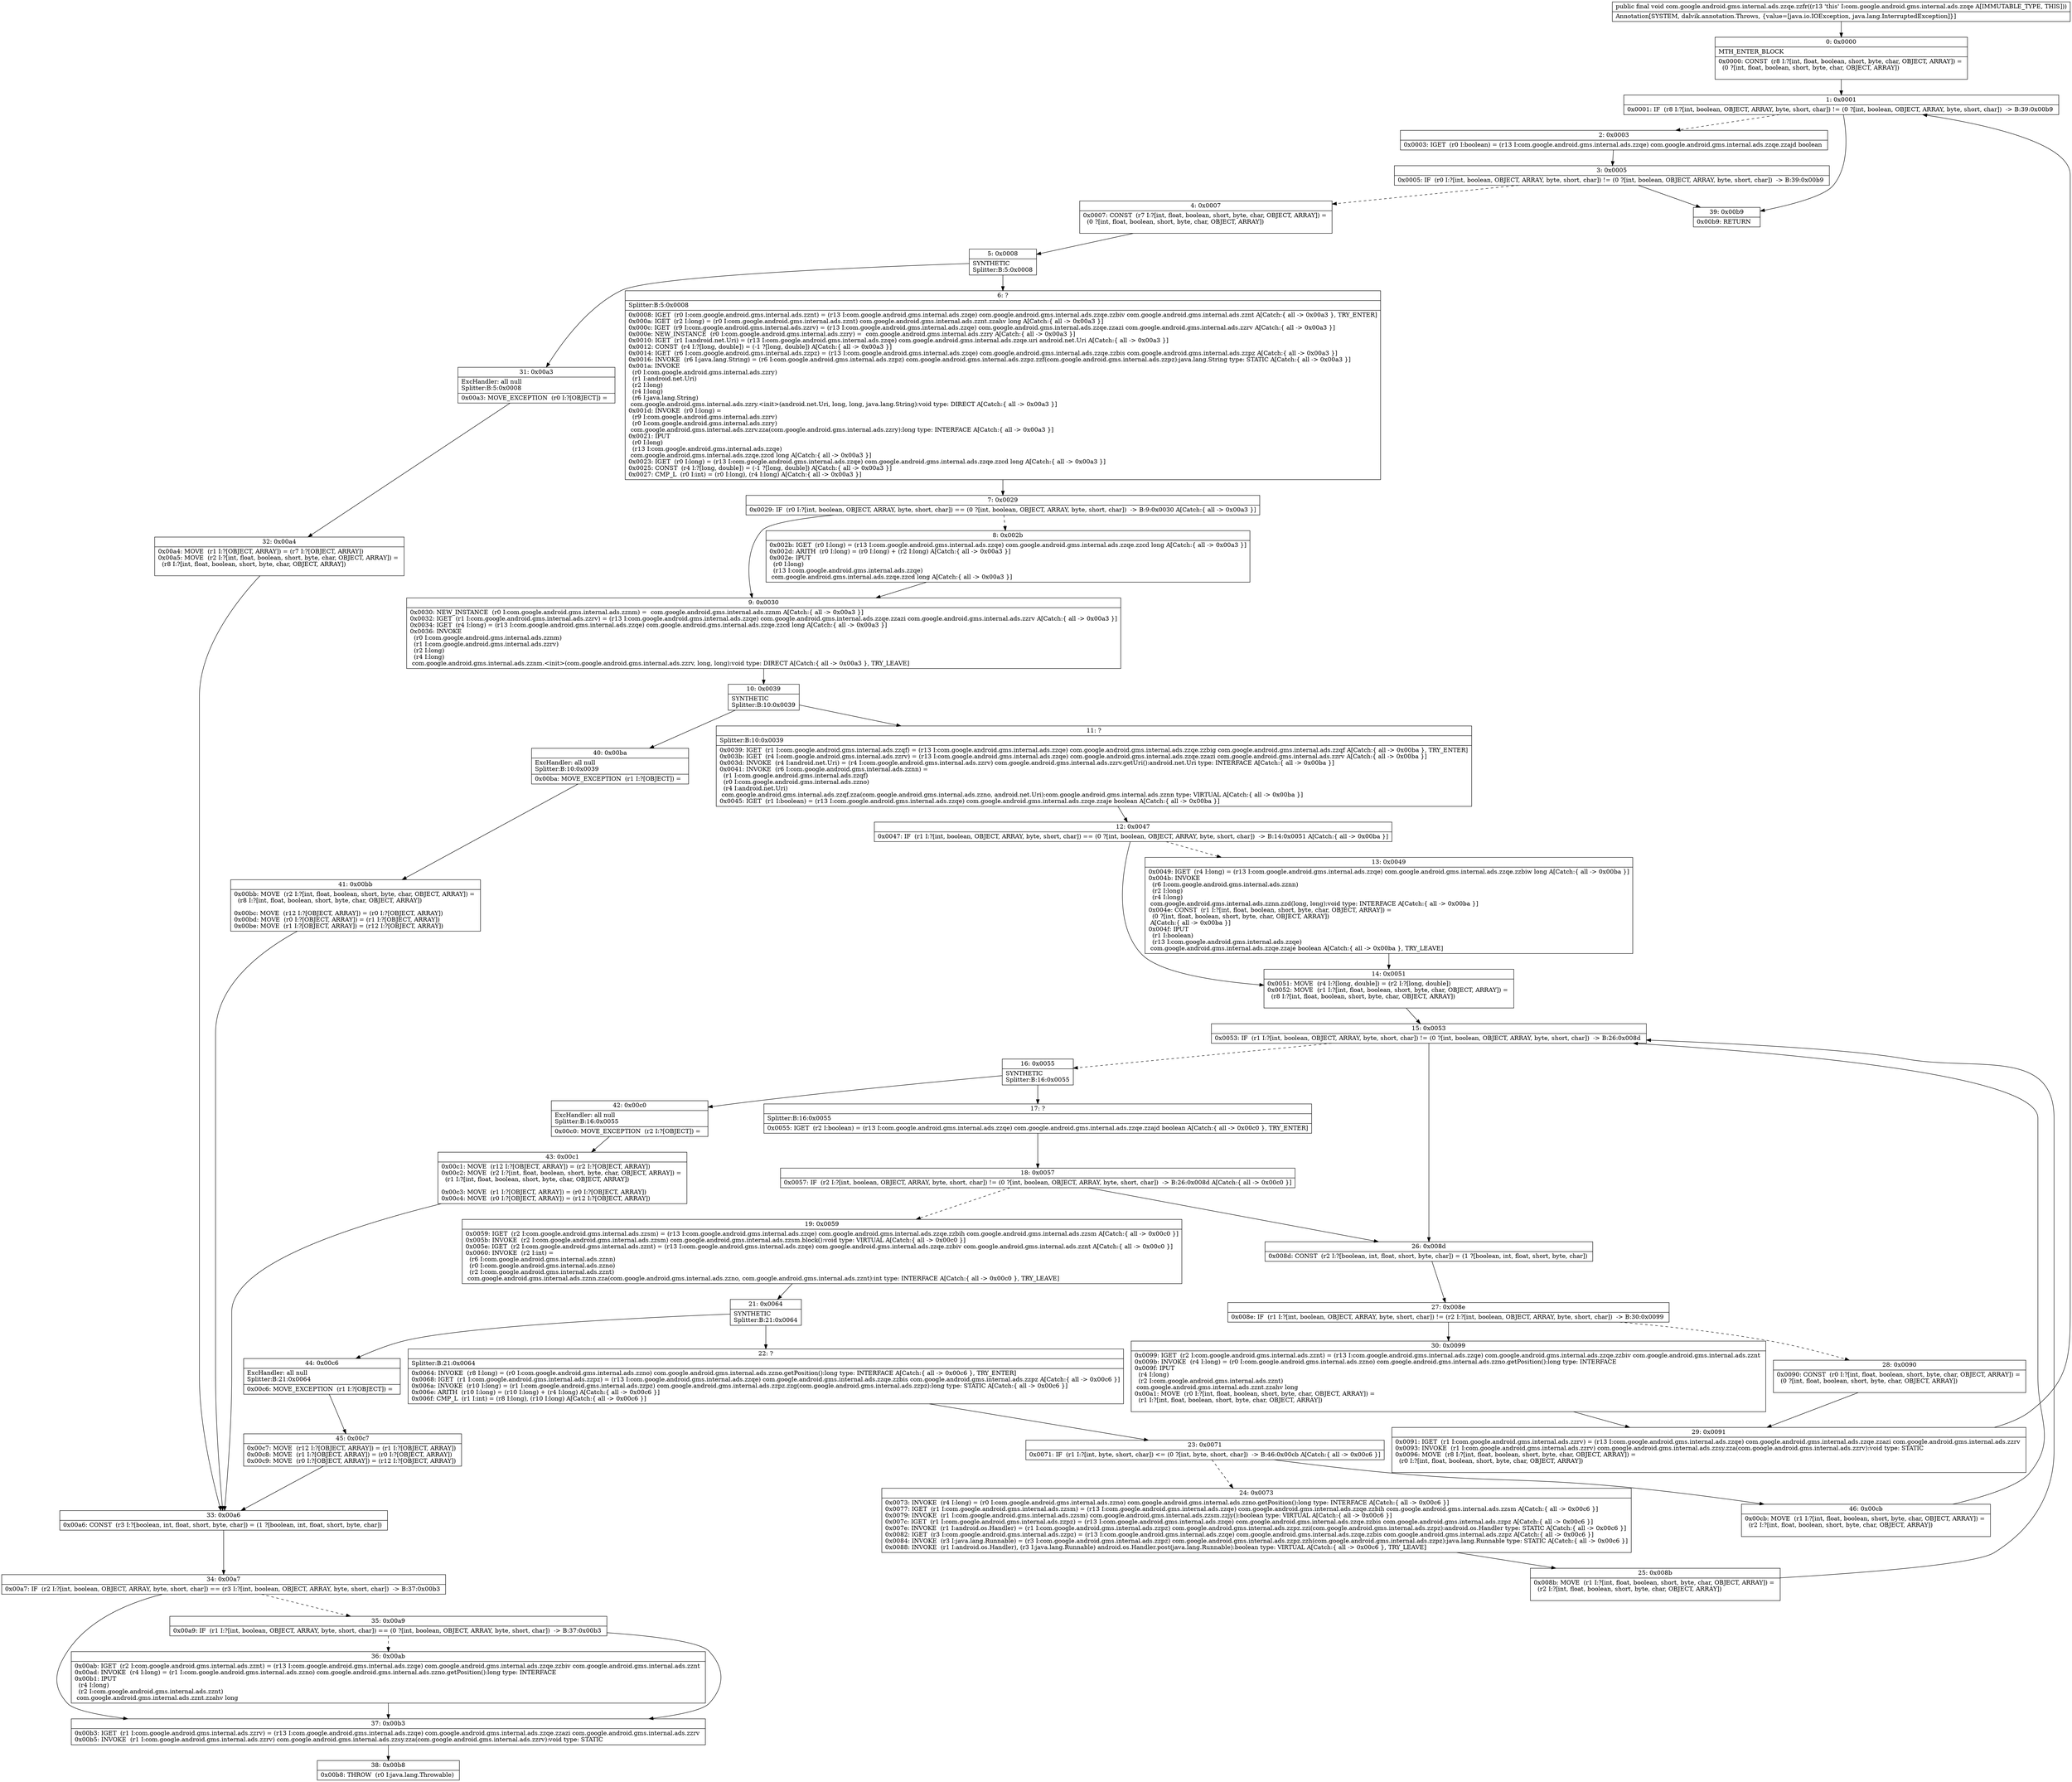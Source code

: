 digraph "CFG forcom.google.android.gms.internal.ads.zzqe.zzfr()V" {
Node_0 [shape=record,label="{0\:\ 0x0000|MTH_ENTER_BLOCK\l|0x0000: CONST  (r8 I:?[int, float, boolean, short, byte, char, OBJECT, ARRAY]) = \l  (0 ?[int, float, boolean, short, byte, char, OBJECT, ARRAY])\l \l}"];
Node_1 [shape=record,label="{1\:\ 0x0001|0x0001: IF  (r8 I:?[int, boolean, OBJECT, ARRAY, byte, short, char]) != (0 ?[int, boolean, OBJECT, ARRAY, byte, short, char])  \-\> B:39:0x00b9 \l}"];
Node_2 [shape=record,label="{2\:\ 0x0003|0x0003: IGET  (r0 I:boolean) = (r13 I:com.google.android.gms.internal.ads.zzqe) com.google.android.gms.internal.ads.zzqe.zzajd boolean \l}"];
Node_3 [shape=record,label="{3\:\ 0x0005|0x0005: IF  (r0 I:?[int, boolean, OBJECT, ARRAY, byte, short, char]) != (0 ?[int, boolean, OBJECT, ARRAY, byte, short, char])  \-\> B:39:0x00b9 \l}"];
Node_4 [shape=record,label="{4\:\ 0x0007|0x0007: CONST  (r7 I:?[int, float, boolean, short, byte, char, OBJECT, ARRAY]) = \l  (0 ?[int, float, boolean, short, byte, char, OBJECT, ARRAY])\l \l}"];
Node_5 [shape=record,label="{5\:\ 0x0008|SYNTHETIC\lSplitter:B:5:0x0008\l}"];
Node_6 [shape=record,label="{6\:\ ?|Splitter:B:5:0x0008\l|0x0008: IGET  (r0 I:com.google.android.gms.internal.ads.zznt) = (r13 I:com.google.android.gms.internal.ads.zzqe) com.google.android.gms.internal.ads.zzqe.zzbiv com.google.android.gms.internal.ads.zznt A[Catch:\{ all \-\> 0x00a3 \}, TRY_ENTER]\l0x000a: IGET  (r2 I:long) = (r0 I:com.google.android.gms.internal.ads.zznt) com.google.android.gms.internal.ads.zznt.zzahv long A[Catch:\{ all \-\> 0x00a3 \}]\l0x000c: IGET  (r9 I:com.google.android.gms.internal.ads.zzrv) = (r13 I:com.google.android.gms.internal.ads.zzqe) com.google.android.gms.internal.ads.zzqe.zzazi com.google.android.gms.internal.ads.zzrv A[Catch:\{ all \-\> 0x00a3 \}]\l0x000e: NEW_INSTANCE  (r0 I:com.google.android.gms.internal.ads.zzry) =  com.google.android.gms.internal.ads.zzry A[Catch:\{ all \-\> 0x00a3 \}]\l0x0010: IGET  (r1 I:android.net.Uri) = (r13 I:com.google.android.gms.internal.ads.zzqe) com.google.android.gms.internal.ads.zzqe.uri android.net.Uri A[Catch:\{ all \-\> 0x00a3 \}]\l0x0012: CONST  (r4 I:?[long, double]) = (\-1 ?[long, double]) A[Catch:\{ all \-\> 0x00a3 \}]\l0x0014: IGET  (r6 I:com.google.android.gms.internal.ads.zzpz) = (r13 I:com.google.android.gms.internal.ads.zzqe) com.google.android.gms.internal.ads.zzqe.zzbis com.google.android.gms.internal.ads.zzpz A[Catch:\{ all \-\> 0x00a3 \}]\l0x0016: INVOKE  (r6 I:java.lang.String) = (r6 I:com.google.android.gms.internal.ads.zzpz) com.google.android.gms.internal.ads.zzpz.zzf(com.google.android.gms.internal.ads.zzpz):java.lang.String type: STATIC A[Catch:\{ all \-\> 0x00a3 \}]\l0x001a: INVOKE  \l  (r0 I:com.google.android.gms.internal.ads.zzry)\l  (r1 I:android.net.Uri)\l  (r2 I:long)\l  (r4 I:long)\l  (r6 I:java.lang.String)\l com.google.android.gms.internal.ads.zzry.\<init\>(android.net.Uri, long, long, java.lang.String):void type: DIRECT A[Catch:\{ all \-\> 0x00a3 \}]\l0x001d: INVOKE  (r0 I:long) = \l  (r9 I:com.google.android.gms.internal.ads.zzrv)\l  (r0 I:com.google.android.gms.internal.ads.zzry)\l com.google.android.gms.internal.ads.zzrv.zza(com.google.android.gms.internal.ads.zzry):long type: INTERFACE A[Catch:\{ all \-\> 0x00a3 \}]\l0x0021: IPUT  \l  (r0 I:long)\l  (r13 I:com.google.android.gms.internal.ads.zzqe)\l com.google.android.gms.internal.ads.zzqe.zzcd long A[Catch:\{ all \-\> 0x00a3 \}]\l0x0023: IGET  (r0 I:long) = (r13 I:com.google.android.gms.internal.ads.zzqe) com.google.android.gms.internal.ads.zzqe.zzcd long A[Catch:\{ all \-\> 0x00a3 \}]\l0x0025: CONST  (r4 I:?[long, double]) = (\-1 ?[long, double]) A[Catch:\{ all \-\> 0x00a3 \}]\l0x0027: CMP_L  (r0 I:int) = (r0 I:long), (r4 I:long) A[Catch:\{ all \-\> 0x00a3 \}]\l}"];
Node_7 [shape=record,label="{7\:\ 0x0029|0x0029: IF  (r0 I:?[int, boolean, OBJECT, ARRAY, byte, short, char]) == (0 ?[int, boolean, OBJECT, ARRAY, byte, short, char])  \-\> B:9:0x0030 A[Catch:\{ all \-\> 0x00a3 \}]\l}"];
Node_8 [shape=record,label="{8\:\ 0x002b|0x002b: IGET  (r0 I:long) = (r13 I:com.google.android.gms.internal.ads.zzqe) com.google.android.gms.internal.ads.zzqe.zzcd long A[Catch:\{ all \-\> 0x00a3 \}]\l0x002d: ARITH  (r0 I:long) = (r0 I:long) + (r2 I:long) A[Catch:\{ all \-\> 0x00a3 \}]\l0x002e: IPUT  \l  (r0 I:long)\l  (r13 I:com.google.android.gms.internal.ads.zzqe)\l com.google.android.gms.internal.ads.zzqe.zzcd long A[Catch:\{ all \-\> 0x00a3 \}]\l}"];
Node_9 [shape=record,label="{9\:\ 0x0030|0x0030: NEW_INSTANCE  (r0 I:com.google.android.gms.internal.ads.zznm) =  com.google.android.gms.internal.ads.zznm A[Catch:\{ all \-\> 0x00a3 \}]\l0x0032: IGET  (r1 I:com.google.android.gms.internal.ads.zzrv) = (r13 I:com.google.android.gms.internal.ads.zzqe) com.google.android.gms.internal.ads.zzqe.zzazi com.google.android.gms.internal.ads.zzrv A[Catch:\{ all \-\> 0x00a3 \}]\l0x0034: IGET  (r4 I:long) = (r13 I:com.google.android.gms.internal.ads.zzqe) com.google.android.gms.internal.ads.zzqe.zzcd long A[Catch:\{ all \-\> 0x00a3 \}]\l0x0036: INVOKE  \l  (r0 I:com.google.android.gms.internal.ads.zznm)\l  (r1 I:com.google.android.gms.internal.ads.zzrv)\l  (r2 I:long)\l  (r4 I:long)\l com.google.android.gms.internal.ads.zznm.\<init\>(com.google.android.gms.internal.ads.zzrv, long, long):void type: DIRECT A[Catch:\{ all \-\> 0x00a3 \}, TRY_LEAVE]\l}"];
Node_10 [shape=record,label="{10\:\ 0x0039|SYNTHETIC\lSplitter:B:10:0x0039\l}"];
Node_11 [shape=record,label="{11\:\ ?|Splitter:B:10:0x0039\l|0x0039: IGET  (r1 I:com.google.android.gms.internal.ads.zzqf) = (r13 I:com.google.android.gms.internal.ads.zzqe) com.google.android.gms.internal.ads.zzqe.zzbig com.google.android.gms.internal.ads.zzqf A[Catch:\{ all \-\> 0x00ba \}, TRY_ENTER]\l0x003b: IGET  (r4 I:com.google.android.gms.internal.ads.zzrv) = (r13 I:com.google.android.gms.internal.ads.zzqe) com.google.android.gms.internal.ads.zzqe.zzazi com.google.android.gms.internal.ads.zzrv A[Catch:\{ all \-\> 0x00ba \}]\l0x003d: INVOKE  (r4 I:android.net.Uri) = (r4 I:com.google.android.gms.internal.ads.zzrv) com.google.android.gms.internal.ads.zzrv.getUri():android.net.Uri type: INTERFACE A[Catch:\{ all \-\> 0x00ba \}]\l0x0041: INVOKE  (r6 I:com.google.android.gms.internal.ads.zznn) = \l  (r1 I:com.google.android.gms.internal.ads.zzqf)\l  (r0 I:com.google.android.gms.internal.ads.zzno)\l  (r4 I:android.net.Uri)\l com.google.android.gms.internal.ads.zzqf.zza(com.google.android.gms.internal.ads.zzno, android.net.Uri):com.google.android.gms.internal.ads.zznn type: VIRTUAL A[Catch:\{ all \-\> 0x00ba \}]\l0x0045: IGET  (r1 I:boolean) = (r13 I:com.google.android.gms.internal.ads.zzqe) com.google.android.gms.internal.ads.zzqe.zzaje boolean A[Catch:\{ all \-\> 0x00ba \}]\l}"];
Node_12 [shape=record,label="{12\:\ 0x0047|0x0047: IF  (r1 I:?[int, boolean, OBJECT, ARRAY, byte, short, char]) == (0 ?[int, boolean, OBJECT, ARRAY, byte, short, char])  \-\> B:14:0x0051 A[Catch:\{ all \-\> 0x00ba \}]\l}"];
Node_13 [shape=record,label="{13\:\ 0x0049|0x0049: IGET  (r4 I:long) = (r13 I:com.google.android.gms.internal.ads.zzqe) com.google.android.gms.internal.ads.zzqe.zzbiw long A[Catch:\{ all \-\> 0x00ba \}]\l0x004b: INVOKE  \l  (r6 I:com.google.android.gms.internal.ads.zznn)\l  (r2 I:long)\l  (r4 I:long)\l com.google.android.gms.internal.ads.zznn.zzd(long, long):void type: INTERFACE A[Catch:\{ all \-\> 0x00ba \}]\l0x004e: CONST  (r1 I:?[int, float, boolean, short, byte, char, OBJECT, ARRAY]) = \l  (0 ?[int, float, boolean, short, byte, char, OBJECT, ARRAY])\l A[Catch:\{ all \-\> 0x00ba \}]\l0x004f: IPUT  \l  (r1 I:boolean)\l  (r13 I:com.google.android.gms.internal.ads.zzqe)\l com.google.android.gms.internal.ads.zzqe.zzaje boolean A[Catch:\{ all \-\> 0x00ba \}, TRY_LEAVE]\l}"];
Node_14 [shape=record,label="{14\:\ 0x0051|0x0051: MOVE  (r4 I:?[long, double]) = (r2 I:?[long, double]) \l0x0052: MOVE  (r1 I:?[int, float, boolean, short, byte, char, OBJECT, ARRAY]) = \l  (r8 I:?[int, float, boolean, short, byte, char, OBJECT, ARRAY])\l \l}"];
Node_15 [shape=record,label="{15\:\ 0x0053|0x0053: IF  (r1 I:?[int, boolean, OBJECT, ARRAY, byte, short, char]) != (0 ?[int, boolean, OBJECT, ARRAY, byte, short, char])  \-\> B:26:0x008d \l}"];
Node_16 [shape=record,label="{16\:\ 0x0055|SYNTHETIC\lSplitter:B:16:0x0055\l}"];
Node_17 [shape=record,label="{17\:\ ?|Splitter:B:16:0x0055\l|0x0055: IGET  (r2 I:boolean) = (r13 I:com.google.android.gms.internal.ads.zzqe) com.google.android.gms.internal.ads.zzqe.zzajd boolean A[Catch:\{ all \-\> 0x00c0 \}, TRY_ENTER]\l}"];
Node_18 [shape=record,label="{18\:\ 0x0057|0x0057: IF  (r2 I:?[int, boolean, OBJECT, ARRAY, byte, short, char]) != (0 ?[int, boolean, OBJECT, ARRAY, byte, short, char])  \-\> B:26:0x008d A[Catch:\{ all \-\> 0x00c0 \}]\l}"];
Node_19 [shape=record,label="{19\:\ 0x0059|0x0059: IGET  (r2 I:com.google.android.gms.internal.ads.zzsm) = (r13 I:com.google.android.gms.internal.ads.zzqe) com.google.android.gms.internal.ads.zzqe.zzbih com.google.android.gms.internal.ads.zzsm A[Catch:\{ all \-\> 0x00c0 \}]\l0x005b: INVOKE  (r2 I:com.google.android.gms.internal.ads.zzsm) com.google.android.gms.internal.ads.zzsm.block():void type: VIRTUAL A[Catch:\{ all \-\> 0x00c0 \}]\l0x005e: IGET  (r2 I:com.google.android.gms.internal.ads.zznt) = (r13 I:com.google.android.gms.internal.ads.zzqe) com.google.android.gms.internal.ads.zzqe.zzbiv com.google.android.gms.internal.ads.zznt A[Catch:\{ all \-\> 0x00c0 \}]\l0x0060: INVOKE  (r2 I:int) = \l  (r6 I:com.google.android.gms.internal.ads.zznn)\l  (r0 I:com.google.android.gms.internal.ads.zzno)\l  (r2 I:com.google.android.gms.internal.ads.zznt)\l com.google.android.gms.internal.ads.zznn.zza(com.google.android.gms.internal.ads.zzno, com.google.android.gms.internal.ads.zznt):int type: INTERFACE A[Catch:\{ all \-\> 0x00c0 \}, TRY_LEAVE]\l}"];
Node_21 [shape=record,label="{21\:\ 0x0064|SYNTHETIC\lSplitter:B:21:0x0064\l}"];
Node_22 [shape=record,label="{22\:\ ?|Splitter:B:21:0x0064\l|0x0064: INVOKE  (r8 I:long) = (r0 I:com.google.android.gms.internal.ads.zzno) com.google.android.gms.internal.ads.zzno.getPosition():long type: INTERFACE A[Catch:\{ all \-\> 0x00c6 \}, TRY_ENTER]\l0x0068: IGET  (r1 I:com.google.android.gms.internal.ads.zzpz) = (r13 I:com.google.android.gms.internal.ads.zzqe) com.google.android.gms.internal.ads.zzqe.zzbis com.google.android.gms.internal.ads.zzpz A[Catch:\{ all \-\> 0x00c6 \}]\l0x006a: INVOKE  (r10 I:long) = (r1 I:com.google.android.gms.internal.ads.zzpz) com.google.android.gms.internal.ads.zzpz.zzg(com.google.android.gms.internal.ads.zzpz):long type: STATIC A[Catch:\{ all \-\> 0x00c6 \}]\l0x006e: ARITH  (r10 I:long) = (r10 I:long) + (r4 I:long) A[Catch:\{ all \-\> 0x00c6 \}]\l0x006f: CMP_L  (r1 I:int) = (r8 I:long), (r10 I:long) A[Catch:\{ all \-\> 0x00c6 \}]\l}"];
Node_23 [shape=record,label="{23\:\ 0x0071|0x0071: IF  (r1 I:?[int, byte, short, char]) \<= (0 ?[int, byte, short, char])  \-\> B:46:0x00cb A[Catch:\{ all \-\> 0x00c6 \}]\l}"];
Node_24 [shape=record,label="{24\:\ 0x0073|0x0073: INVOKE  (r4 I:long) = (r0 I:com.google.android.gms.internal.ads.zzno) com.google.android.gms.internal.ads.zzno.getPosition():long type: INTERFACE A[Catch:\{ all \-\> 0x00c6 \}]\l0x0077: IGET  (r1 I:com.google.android.gms.internal.ads.zzsm) = (r13 I:com.google.android.gms.internal.ads.zzqe) com.google.android.gms.internal.ads.zzqe.zzbih com.google.android.gms.internal.ads.zzsm A[Catch:\{ all \-\> 0x00c6 \}]\l0x0079: INVOKE  (r1 I:com.google.android.gms.internal.ads.zzsm) com.google.android.gms.internal.ads.zzsm.zzjy():boolean type: VIRTUAL A[Catch:\{ all \-\> 0x00c6 \}]\l0x007c: IGET  (r1 I:com.google.android.gms.internal.ads.zzpz) = (r13 I:com.google.android.gms.internal.ads.zzqe) com.google.android.gms.internal.ads.zzqe.zzbis com.google.android.gms.internal.ads.zzpz A[Catch:\{ all \-\> 0x00c6 \}]\l0x007e: INVOKE  (r1 I:android.os.Handler) = (r1 I:com.google.android.gms.internal.ads.zzpz) com.google.android.gms.internal.ads.zzpz.zzi(com.google.android.gms.internal.ads.zzpz):android.os.Handler type: STATIC A[Catch:\{ all \-\> 0x00c6 \}]\l0x0082: IGET  (r3 I:com.google.android.gms.internal.ads.zzpz) = (r13 I:com.google.android.gms.internal.ads.zzqe) com.google.android.gms.internal.ads.zzqe.zzbis com.google.android.gms.internal.ads.zzpz A[Catch:\{ all \-\> 0x00c6 \}]\l0x0084: INVOKE  (r3 I:java.lang.Runnable) = (r3 I:com.google.android.gms.internal.ads.zzpz) com.google.android.gms.internal.ads.zzpz.zzh(com.google.android.gms.internal.ads.zzpz):java.lang.Runnable type: STATIC A[Catch:\{ all \-\> 0x00c6 \}]\l0x0088: INVOKE  (r1 I:android.os.Handler), (r3 I:java.lang.Runnable) android.os.Handler.post(java.lang.Runnable):boolean type: VIRTUAL A[Catch:\{ all \-\> 0x00c6 \}, TRY_LEAVE]\l}"];
Node_25 [shape=record,label="{25\:\ 0x008b|0x008b: MOVE  (r1 I:?[int, float, boolean, short, byte, char, OBJECT, ARRAY]) = \l  (r2 I:?[int, float, boolean, short, byte, char, OBJECT, ARRAY])\l \l}"];
Node_26 [shape=record,label="{26\:\ 0x008d|0x008d: CONST  (r2 I:?[boolean, int, float, short, byte, char]) = (1 ?[boolean, int, float, short, byte, char]) \l}"];
Node_27 [shape=record,label="{27\:\ 0x008e|0x008e: IF  (r1 I:?[int, boolean, OBJECT, ARRAY, byte, short, char]) != (r2 I:?[int, boolean, OBJECT, ARRAY, byte, short, char])  \-\> B:30:0x0099 \l}"];
Node_28 [shape=record,label="{28\:\ 0x0090|0x0090: CONST  (r0 I:?[int, float, boolean, short, byte, char, OBJECT, ARRAY]) = \l  (0 ?[int, float, boolean, short, byte, char, OBJECT, ARRAY])\l \l}"];
Node_29 [shape=record,label="{29\:\ 0x0091|0x0091: IGET  (r1 I:com.google.android.gms.internal.ads.zzrv) = (r13 I:com.google.android.gms.internal.ads.zzqe) com.google.android.gms.internal.ads.zzqe.zzazi com.google.android.gms.internal.ads.zzrv \l0x0093: INVOKE  (r1 I:com.google.android.gms.internal.ads.zzrv) com.google.android.gms.internal.ads.zzsy.zza(com.google.android.gms.internal.ads.zzrv):void type: STATIC \l0x0096: MOVE  (r8 I:?[int, float, boolean, short, byte, char, OBJECT, ARRAY]) = \l  (r0 I:?[int, float, boolean, short, byte, char, OBJECT, ARRAY])\l \l}"];
Node_30 [shape=record,label="{30\:\ 0x0099|0x0099: IGET  (r2 I:com.google.android.gms.internal.ads.zznt) = (r13 I:com.google.android.gms.internal.ads.zzqe) com.google.android.gms.internal.ads.zzqe.zzbiv com.google.android.gms.internal.ads.zznt \l0x009b: INVOKE  (r4 I:long) = (r0 I:com.google.android.gms.internal.ads.zzno) com.google.android.gms.internal.ads.zzno.getPosition():long type: INTERFACE \l0x009f: IPUT  \l  (r4 I:long)\l  (r2 I:com.google.android.gms.internal.ads.zznt)\l com.google.android.gms.internal.ads.zznt.zzahv long \l0x00a1: MOVE  (r0 I:?[int, float, boolean, short, byte, char, OBJECT, ARRAY]) = \l  (r1 I:?[int, float, boolean, short, byte, char, OBJECT, ARRAY])\l \l}"];
Node_31 [shape=record,label="{31\:\ 0x00a3|ExcHandler: all null\lSplitter:B:5:0x0008\l|0x00a3: MOVE_EXCEPTION  (r0 I:?[OBJECT]) =  \l}"];
Node_32 [shape=record,label="{32\:\ 0x00a4|0x00a4: MOVE  (r1 I:?[OBJECT, ARRAY]) = (r7 I:?[OBJECT, ARRAY]) \l0x00a5: MOVE  (r2 I:?[int, float, boolean, short, byte, char, OBJECT, ARRAY]) = \l  (r8 I:?[int, float, boolean, short, byte, char, OBJECT, ARRAY])\l \l}"];
Node_33 [shape=record,label="{33\:\ 0x00a6|0x00a6: CONST  (r3 I:?[boolean, int, float, short, byte, char]) = (1 ?[boolean, int, float, short, byte, char]) \l}"];
Node_34 [shape=record,label="{34\:\ 0x00a7|0x00a7: IF  (r2 I:?[int, boolean, OBJECT, ARRAY, byte, short, char]) == (r3 I:?[int, boolean, OBJECT, ARRAY, byte, short, char])  \-\> B:37:0x00b3 \l}"];
Node_35 [shape=record,label="{35\:\ 0x00a9|0x00a9: IF  (r1 I:?[int, boolean, OBJECT, ARRAY, byte, short, char]) == (0 ?[int, boolean, OBJECT, ARRAY, byte, short, char])  \-\> B:37:0x00b3 \l}"];
Node_36 [shape=record,label="{36\:\ 0x00ab|0x00ab: IGET  (r2 I:com.google.android.gms.internal.ads.zznt) = (r13 I:com.google.android.gms.internal.ads.zzqe) com.google.android.gms.internal.ads.zzqe.zzbiv com.google.android.gms.internal.ads.zznt \l0x00ad: INVOKE  (r4 I:long) = (r1 I:com.google.android.gms.internal.ads.zzno) com.google.android.gms.internal.ads.zzno.getPosition():long type: INTERFACE \l0x00b1: IPUT  \l  (r4 I:long)\l  (r2 I:com.google.android.gms.internal.ads.zznt)\l com.google.android.gms.internal.ads.zznt.zzahv long \l}"];
Node_37 [shape=record,label="{37\:\ 0x00b3|0x00b3: IGET  (r1 I:com.google.android.gms.internal.ads.zzrv) = (r13 I:com.google.android.gms.internal.ads.zzqe) com.google.android.gms.internal.ads.zzqe.zzazi com.google.android.gms.internal.ads.zzrv \l0x00b5: INVOKE  (r1 I:com.google.android.gms.internal.ads.zzrv) com.google.android.gms.internal.ads.zzsy.zza(com.google.android.gms.internal.ads.zzrv):void type: STATIC \l}"];
Node_38 [shape=record,label="{38\:\ 0x00b8|0x00b8: THROW  (r0 I:java.lang.Throwable) \l}"];
Node_39 [shape=record,label="{39\:\ 0x00b9|0x00b9: RETURN   \l}"];
Node_40 [shape=record,label="{40\:\ 0x00ba|ExcHandler: all null\lSplitter:B:10:0x0039\l|0x00ba: MOVE_EXCEPTION  (r1 I:?[OBJECT]) =  \l}"];
Node_41 [shape=record,label="{41\:\ 0x00bb|0x00bb: MOVE  (r2 I:?[int, float, boolean, short, byte, char, OBJECT, ARRAY]) = \l  (r8 I:?[int, float, boolean, short, byte, char, OBJECT, ARRAY])\l \l0x00bc: MOVE  (r12 I:?[OBJECT, ARRAY]) = (r0 I:?[OBJECT, ARRAY]) \l0x00bd: MOVE  (r0 I:?[OBJECT, ARRAY]) = (r1 I:?[OBJECT, ARRAY]) \l0x00be: MOVE  (r1 I:?[OBJECT, ARRAY]) = (r12 I:?[OBJECT, ARRAY]) \l}"];
Node_42 [shape=record,label="{42\:\ 0x00c0|ExcHandler: all null\lSplitter:B:16:0x0055\l|0x00c0: MOVE_EXCEPTION  (r2 I:?[OBJECT]) =  \l}"];
Node_43 [shape=record,label="{43\:\ 0x00c1|0x00c1: MOVE  (r12 I:?[OBJECT, ARRAY]) = (r2 I:?[OBJECT, ARRAY]) \l0x00c2: MOVE  (r2 I:?[int, float, boolean, short, byte, char, OBJECT, ARRAY]) = \l  (r1 I:?[int, float, boolean, short, byte, char, OBJECT, ARRAY])\l \l0x00c3: MOVE  (r1 I:?[OBJECT, ARRAY]) = (r0 I:?[OBJECT, ARRAY]) \l0x00c4: MOVE  (r0 I:?[OBJECT, ARRAY]) = (r12 I:?[OBJECT, ARRAY]) \l}"];
Node_44 [shape=record,label="{44\:\ 0x00c6|ExcHandler: all null\lSplitter:B:21:0x0064\l|0x00c6: MOVE_EXCEPTION  (r1 I:?[OBJECT]) =  \l}"];
Node_45 [shape=record,label="{45\:\ 0x00c7|0x00c7: MOVE  (r12 I:?[OBJECT, ARRAY]) = (r1 I:?[OBJECT, ARRAY]) \l0x00c8: MOVE  (r1 I:?[OBJECT, ARRAY]) = (r0 I:?[OBJECT, ARRAY]) \l0x00c9: MOVE  (r0 I:?[OBJECT, ARRAY]) = (r12 I:?[OBJECT, ARRAY]) \l}"];
Node_46 [shape=record,label="{46\:\ 0x00cb|0x00cb: MOVE  (r1 I:?[int, float, boolean, short, byte, char, OBJECT, ARRAY]) = \l  (r2 I:?[int, float, boolean, short, byte, char, OBJECT, ARRAY])\l \l}"];
MethodNode[shape=record,label="{public final void com.google.android.gms.internal.ads.zzqe.zzfr((r13 'this' I:com.google.android.gms.internal.ads.zzqe A[IMMUTABLE_TYPE, THIS]))  | Annotation[SYSTEM, dalvik.annotation.Throws, \{value=[java.io.IOException, java.lang.InterruptedException]\}]\l}"];
MethodNode -> Node_0;
Node_0 -> Node_1;
Node_1 -> Node_2[style=dashed];
Node_1 -> Node_39;
Node_2 -> Node_3;
Node_3 -> Node_4[style=dashed];
Node_3 -> Node_39;
Node_4 -> Node_5;
Node_5 -> Node_6;
Node_5 -> Node_31;
Node_6 -> Node_7;
Node_7 -> Node_8[style=dashed];
Node_7 -> Node_9;
Node_8 -> Node_9;
Node_9 -> Node_10;
Node_10 -> Node_11;
Node_10 -> Node_40;
Node_11 -> Node_12;
Node_12 -> Node_13[style=dashed];
Node_12 -> Node_14;
Node_13 -> Node_14;
Node_14 -> Node_15;
Node_15 -> Node_16[style=dashed];
Node_15 -> Node_26;
Node_16 -> Node_17;
Node_16 -> Node_42;
Node_17 -> Node_18;
Node_18 -> Node_19[style=dashed];
Node_18 -> Node_26;
Node_19 -> Node_21;
Node_21 -> Node_22;
Node_21 -> Node_44;
Node_22 -> Node_23;
Node_23 -> Node_24[style=dashed];
Node_23 -> Node_46;
Node_24 -> Node_25;
Node_25 -> Node_15;
Node_26 -> Node_27;
Node_27 -> Node_28[style=dashed];
Node_27 -> Node_30;
Node_28 -> Node_29;
Node_29 -> Node_1;
Node_30 -> Node_29;
Node_31 -> Node_32;
Node_32 -> Node_33;
Node_33 -> Node_34;
Node_34 -> Node_35[style=dashed];
Node_34 -> Node_37;
Node_35 -> Node_36[style=dashed];
Node_35 -> Node_37;
Node_36 -> Node_37;
Node_37 -> Node_38;
Node_40 -> Node_41;
Node_41 -> Node_33;
Node_42 -> Node_43;
Node_43 -> Node_33;
Node_44 -> Node_45;
Node_45 -> Node_33;
Node_46 -> Node_15;
}

